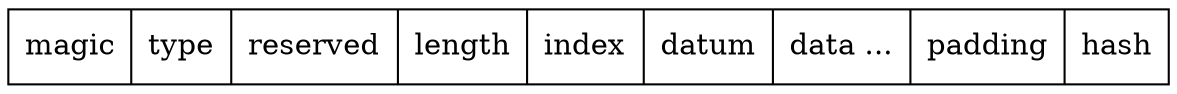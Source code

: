 digraph chunk {
node [shape=record];
    struct [shape=record, label="<f0>magic |<f1>type |<f2>reserved |<f3>length |<f4>index |<f5>datum |<f6>data ... |<f7>padding |<f8>hash"];
}

